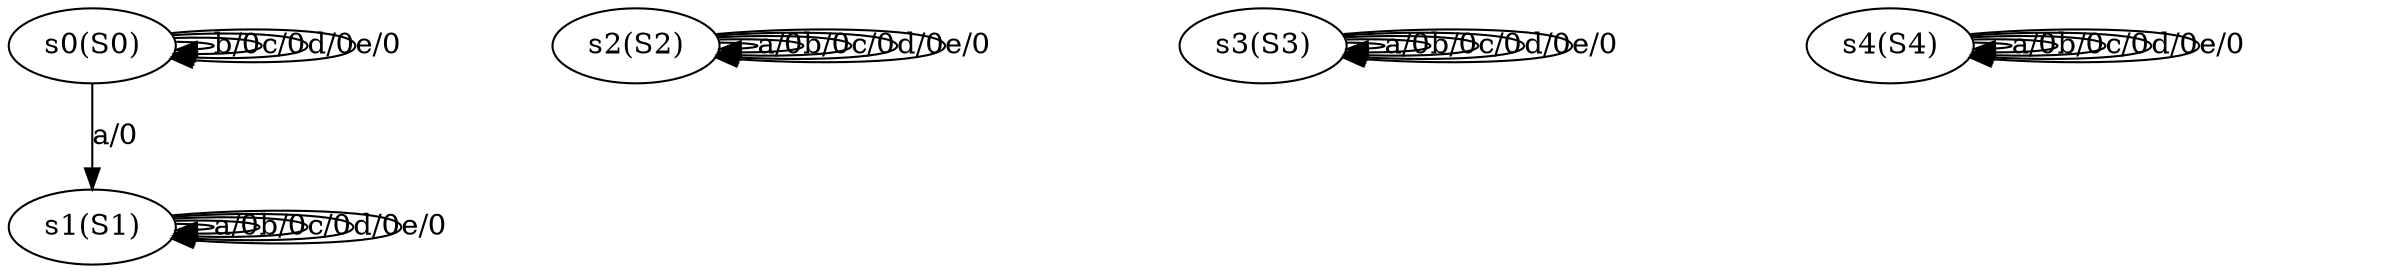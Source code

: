 digraph "generated 17" {
	s0 [label="s0(S0)"]
	s1 [label="s1(S1)"]
	s2 [label="s2(S2)"]
	s3 [label="s3(S3)"]
	s4 [label="s4(S4)"]
	s0 -> s1 [label="a/0"]
	s0 -> s0 [label="b/0"]
	s0 -> s0 [label="c/0"]
	s0 -> s0 [label="d/0"]
	s0 -> s0 [label="e/0"]
	s1 -> s1 [label="a/0"]
	s1 -> s1 [label="b/0"]
	s1 -> s1 [label="c/0"]
	s1 -> s1 [label="d/0"]
	s1 -> s1 [label="e/0"]
	s2 -> s2 [label="a/0"]
	s2 -> s2 [label="b/0"]
	s2 -> s2 [label="c/0"]
	s2 -> s2 [label="d/0"]
	s2 -> s2 [label="e/0"]
	s3 -> s3 [label="a/0"]
	s3 -> s3 [label="b/0"]
	s3 -> s3 [label="c/0"]
	s3 -> s3 [label="d/0"]
	s3 -> s3 [label="e/0"]
	s4 -> s4 [label="a/0"]
	s4 -> s4 [label="b/0"]
	s4 -> s4 [label="c/0"]
	s4 -> s4 [label="d/0"]
	s4 -> s4 [label="e/0"]
}
